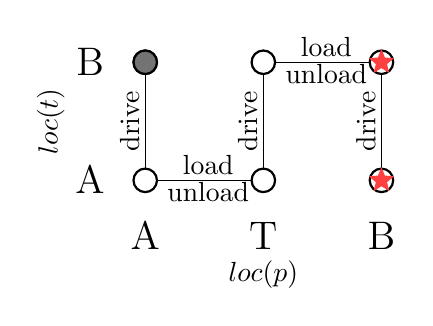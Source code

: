 
%\tikzstyle{scorestars}=[star, star points=5, star point ratio=2.25, draw,inner sep=0.15em,anchor=outer point 3]

\begin{tikzpicture}
\tikzset{location/.style={circle, thick, fill=white, inner sep=3pt, draw=black}}
\tikzset{init/.style={circle, thick, fill=black!55, inner sep=3pt, draw=black}}
\tikzset{goal/.style={inner sep=0.15em, fill=red!75, star, star points=5, star point ratio=2.25}}
\draw (0,1.5) node (AA) {};
\draw (1.5,1.5) node (AT) {};
\draw (3,1.5) node (AB) {};
\draw (0,3) node (BA) {};
\draw (1.5,3) node (BT) {};
\draw (3,3) node (BB) {};

\draw [-] (BA) to (AA);
\draw [-] (AA) to (AT);
\draw [-] (AT) to (BT);
\draw [-] (BT) to (BB);
\draw [-] (BB) to (AB);

\node [location] at (0,1.5) {};
\node [location] at (1.5,1.5) {};
\node [location] at (3,1.5) {};
\node [location] at (0,3) {};
\node [location] at (1.5,3) {};
\node [location] at (3,3) {};

\node [init] at (0,3) {};
\node [goal] at (3,1.5) {};
\node [goal] at (3,3) {};

\draw [thick] (0,0.8) node {\Large A};
\draw [thick] (1.5,0.8) node {\Large T};
\draw [thick] (3,0.8) node {\Large B};
\draw [thick] (1.5,0.3) node {$loc(p)$};

\draw [thick] (-0.7,1.5) node {\Large A};
\draw [thick] (-0.7,3) node {\Large B};
\draw [thick] (-1.2,2.25) node {\rotatebox{90}{$loc(t)$}};


\draw [thick] (-0.2,2.25) node {\rotatebox{90}{drive}};
\draw [thick] (1.3,2.25) node {\rotatebox{90}{drive}};
\draw [thick] (2.8,2.25) node {\rotatebox{90}{drive}};

\draw [thick] (0.8,1.7) node {load};
\draw [thick] (0.8,1.35) node {unload};
\draw [thick] (2.3,3.2) node {load};
\draw [thick] (2.3,2.85) node {unload};

\end{tikzpicture}